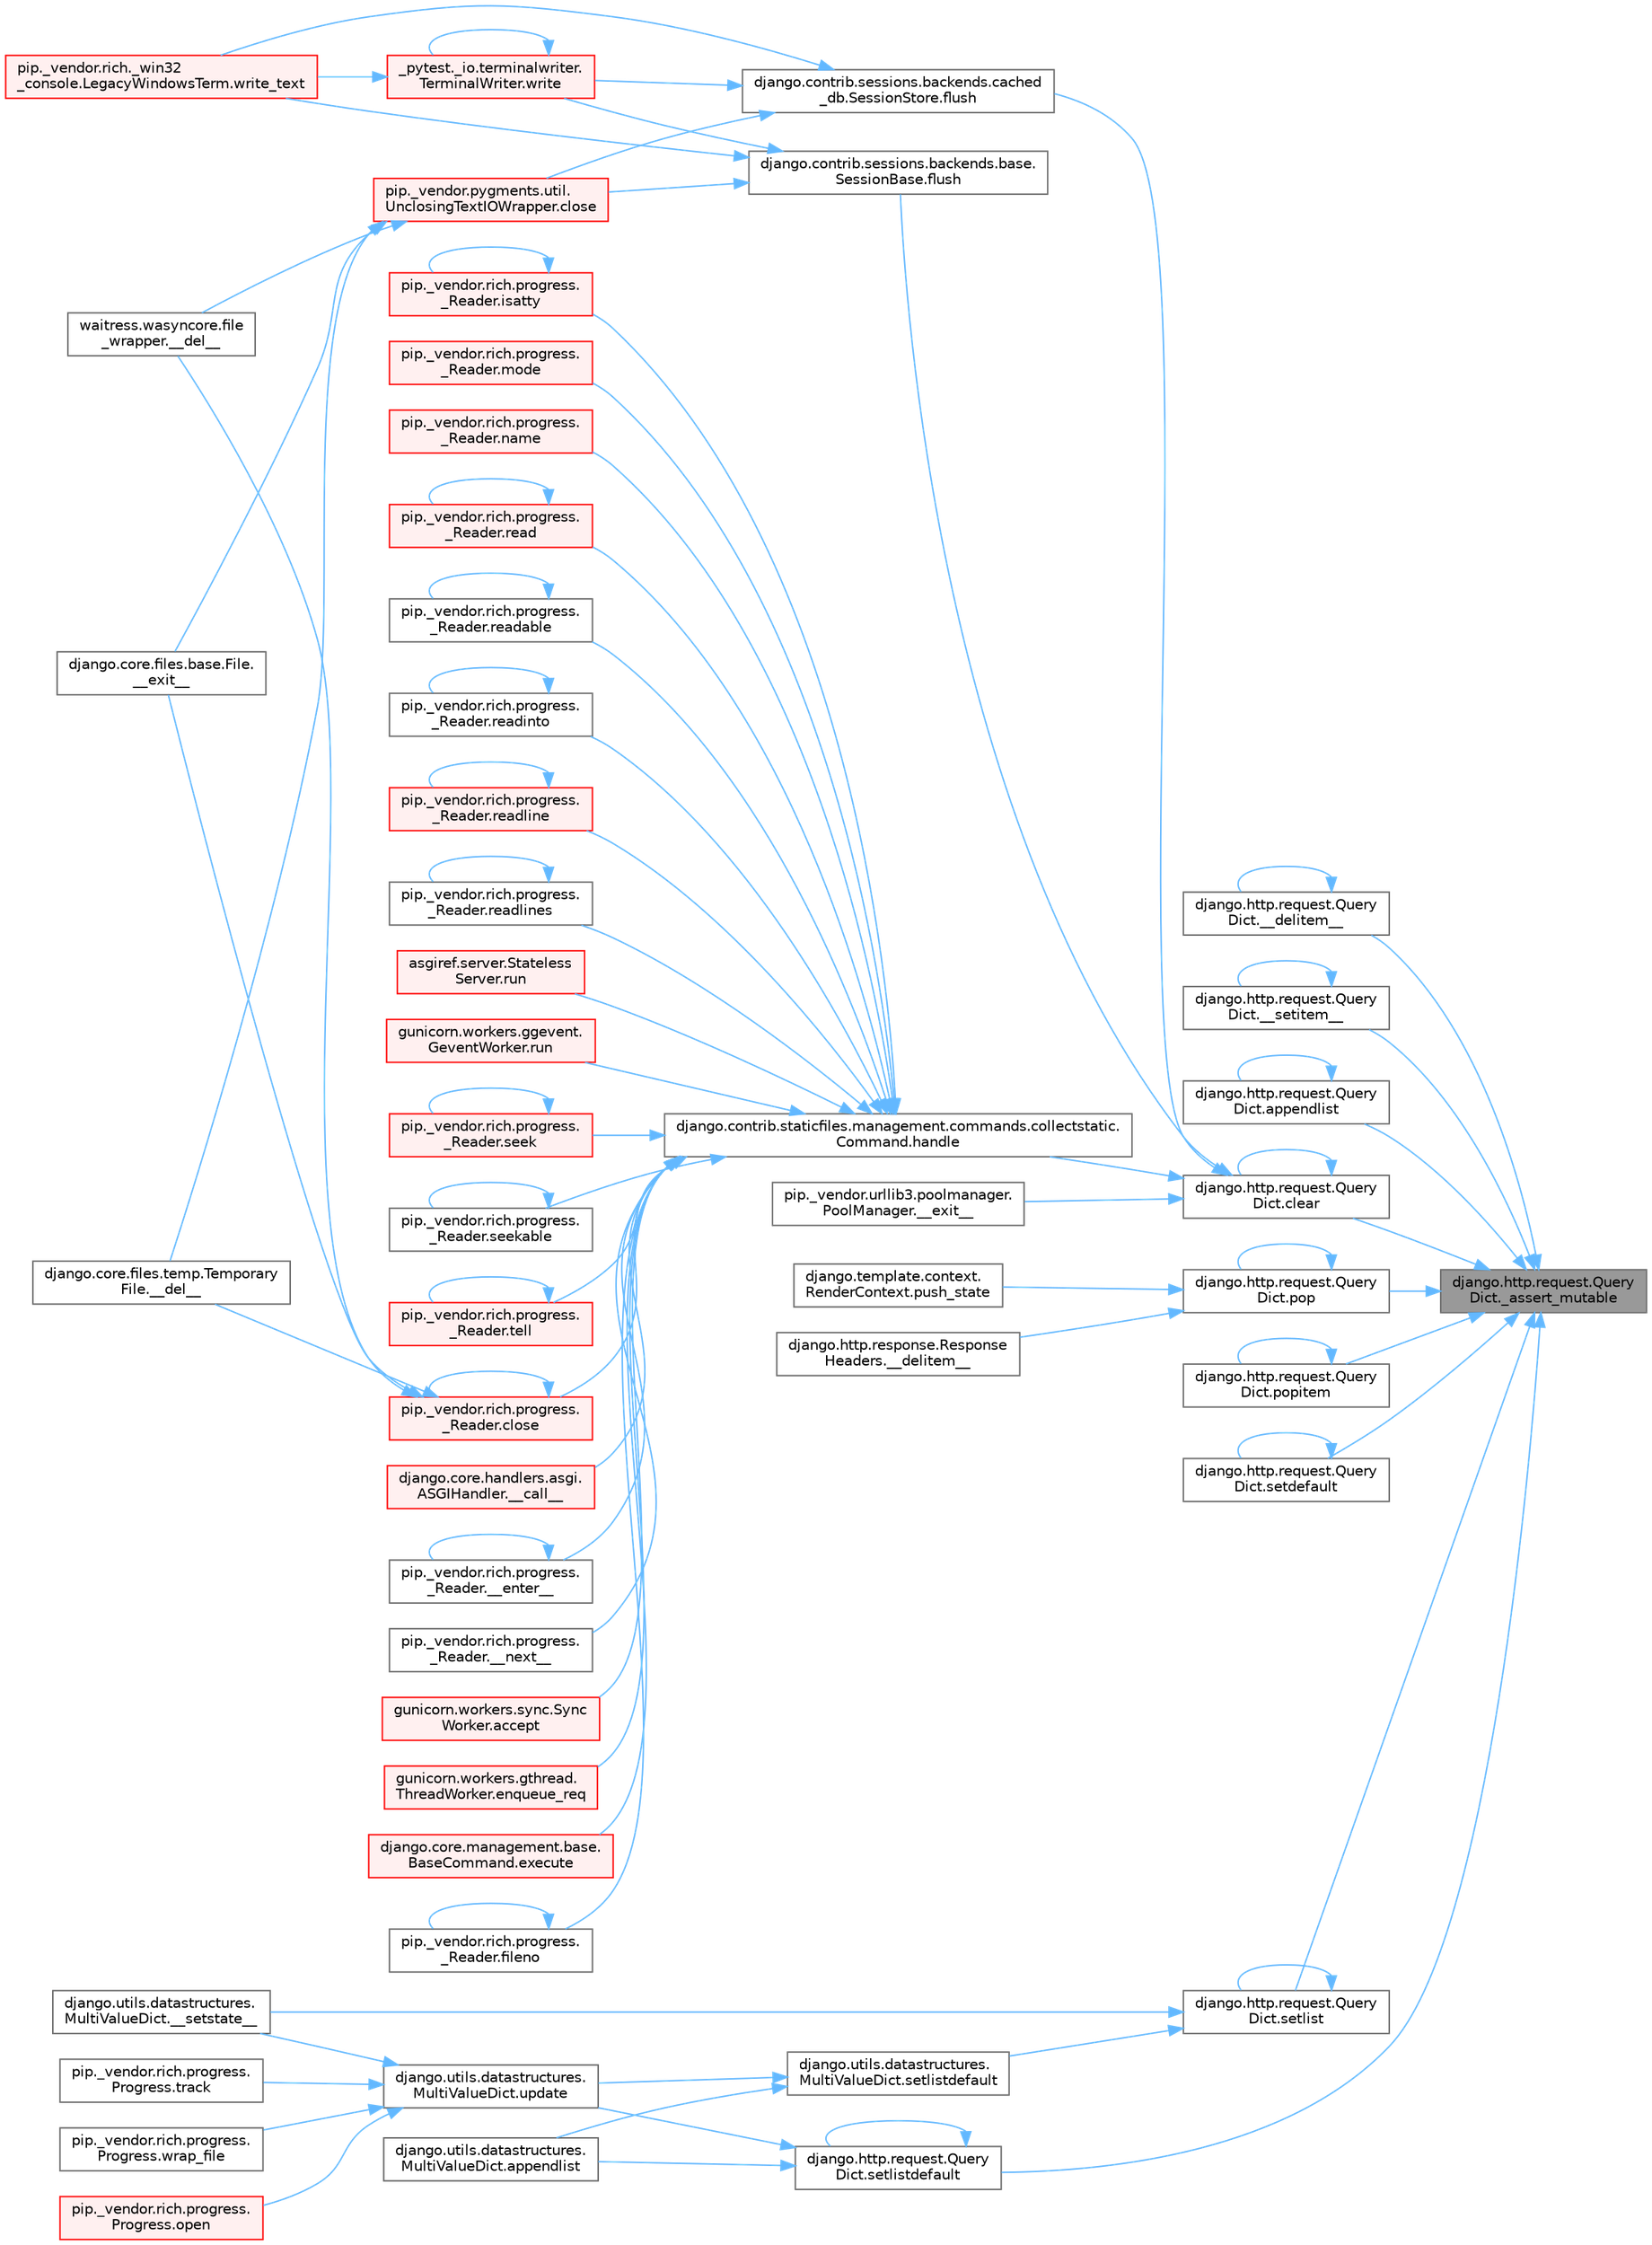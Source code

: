 digraph "django.http.request.QueryDict._assert_mutable"
{
 // LATEX_PDF_SIZE
  bgcolor="transparent";
  edge [fontname=Helvetica,fontsize=10,labelfontname=Helvetica,labelfontsize=10];
  node [fontname=Helvetica,fontsize=10,shape=box,height=0.2,width=0.4];
  rankdir="RL";
  Node1 [id="Node000001",label="django.http.request.Query\lDict._assert_mutable",height=0.2,width=0.4,color="gray40", fillcolor="grey60", style="filled", fontcolor="black",tooltip=" "];
  Node1 -> Node2 [id="edge1_Node000001_Node000002",dir="back",color="steelblue1",style="solid",tooltip=" "];
  Node2 [id="Node000002",label="django.http.request.Query\lDict.__delitem__",height=0.2,width=0.4,color="grey40", fillcolor="white", style="filled",URL="$classdjango_1_1http_1_1request_1_1_query_dict.html#a5448fca8285755f4dfd50410ab0db155",tooltip=" "];
  Node2 -> Node2 [id="edge2_Node000002_Node000002",dir="back",color="steelblue1",style="solid",tooltip=" "];
  Node1 -> Node3 [id="edge3_Node000001_Node000003",dir="back",color="steelblue1",style="solid",tooltip=" "];
  Node3 [id="Node000003",label="django.http.request.Query\lDict.__setitem__",height=0.2,width=0.4,color="grey40", fillcolor="white", style="filled",URL="$classdjango_1_1http_1_1request_1_1_query_dict.html#a70f84ca0689c6b0e21529ce4c8373c4b",tooltip=" "];
  Node3 -> Node3 [id="edge4_Node000003_Node000003",dir="back",color="steelblue1",style="solid",tooltip=" "];
  Node1 -> Node4 [id="edge5_Node000001_Node000004",dir="back",color="steelblue1",style="solid",tooltip=" "];
  Node4 [id="Node000004",label="django.http.request.Query\lDict.appendlist",height=0.2,width=0.4,color="grey40", fillcolor="white", style="filled",URL="$classdjango_1_1http_1_1request_1_1_query_dict.html#a7758a15670a3386deea57711a62f52fc",tooltip=" "];
  Node4 -> Node4 [id="edge6_Node000004_Node000004",dir="back",color="steelblue1",style="solid",tooltip=" "];
  Node1 -> Node5 [id="edge7_Node000001_Node000005",dir="back",color="steelblue1",style="solid",tooltip=" "];
  Node5 [id="Node000005",label="django.http.request.Query\lDict.clear",height=0.2,width=0.4,color="grey40", fillcolor="white", style="filled",URL="$classdjango_1_1http_1_1request_1_1_query_dict.html#a4493c6f63cb878cb379efa44fea5722f",tooltip=" "];
  Node5 -> Node6 [id="edge8_Node000005_Node000006",dir="back",color="steelblue1",style="solid",tooltip=" "];
  Node6 [id="Node000006",label="pip._vendor.urllib3.poolmanager.\lPoolManager.__exit__",height=0.2,width=0.4,color="grey40", fillcolor="white", style="filled",URL="$classpip_1_1__vendor_1_1urllib3_1_1poolmanager_1_1_pool_manager.html#a75163405928e50c780bcbf8921907136",tooltip=" "];
  Node5 -> Node5 [id="edge9_Node000005_Node000005",dir="back",color="steelblue1",style="solid",tooltip=" "];
  Node5 -> Node7 [id="edge10_Node000005_Node000007",dir="back",color="steelblue1",style="solid",tooltip=" "];
  Node7 [id="Node000007",label="django.contrib.sessions.backends.base.\lSessionBase.flush",height=0.2,width=0.4,color="grey40", fillcolor="white", style="filled",URL="$classdjango_1_1contrib_1_1sessions_1_1backends_1_1base_1_1_session_base.html#a915ab38003d5f0be1ce9f849583910bb",tooltip=" "];
  Node7 -> Node8 [id="edge11_Node000007_Node000008",dir="back",color="steelblue1",style="solid",tooltip=" "];
  Node8 [id="Node000008",label="pip._vendor.pygments.util.\lUnclosingTextIOWrapper.close",height=0.2,width=0.4,color="red", fillcolor="#FFF0F0", style="filled",URL="$classpip_1_1__vendor_1_1pygments_1_1util_1_1_unclosing_text_i_o_wrapper.html#a8b7334932e365946b03244a148e50846",tooltip=" "];
  Node8 -> Node9 [id="edge12_Node000008_Node000009",dir="back",color="steelblue1",style="solid",tooltip=" "];
  Node9 [id="Node000009",label="django.core.files.temp.Temporary\lFile.__del__",height=0.2,width=0.4,color="grey40", fillcolor="white", style="filled",URL="$classdjango_1_1core_1_1files_1_1temp_1_1_temporary_file.html#a95809e90e91ff4f43e62813734a1ff5f",tooltip=" "];
  Node8 -> Node10 [id="edge13_Node000008_Node000010",dir="back",color="steelblue1",style="solid",tooltip=" "];
  Node10 [id="Node000010",label="waitress.wasyncore.file\l_wrapper.__del__",height=0.2,width=0.4,color="grey40", fillcolor="white", style="filled",URL="$classwaitress_1_1wasyncore_1_1file__wrapper.html#a4e25ecc24a6210bc5e295c433e632780",tooltip=" "];
  Node8 -> Node11 [id="edge14_Node000008_Node000011",dir="back",color="steelblue1",style="solid",tooltip=" "];
  Node11 [id="Node000011",label="django.core.files.base.File.\l__exit__",height=0.2,width=0.4,color="grey40", fillcolor="white", style="filled",URL="$classdjango_1_1core_1_1files_1_1base_1_1_file.html#ae0b1191c5014d84fee107227495e239c",tooltip=" "];
  Node7 -> Node171 [id="edge15_Node000007_Node000171",dir="back",color="steelblue1",style="solid",tooltip=" "];
  Node171 [id="Node000171",label="_pytest._io.terminalwriter.\lTerminalWriter.write",height=0.2,width=0.4,color="red", fillcolor="#FFF0F0", style="filled",URL="$class__pytest_1_1__io_1_1terminalwriter_1_1_terminal_writer.html#ab011b237aec5bafbe3761ee6eceaa5b1",tooltip=" "];
  Node171 -> Node171 [id="edge16_Node000171_Node000171",dir="back",color="steelblue1",style="solid",tooltip=" "];
  Node171 -> Node663 [id="edge17_Node000171_Node000663",dir="back",color="steelblue1",style="solid",tooltip=" "];
  Node663 [id="Node000663",label="pip._vendor.rich._win32\l_console.LegacyWindowsTerm.write_text",height=0.2,width=0.4,color="red", fillcolor="#FFF0F0", style="filled",URL="$classpip_1_1__vendor_1_1rich_1_1__win32__console_1_1_legacy_windows_term.html#a285165149598e15cac2caf4d03385612",tooltip=" "];
  Node7 -> Node663 [id="edge18_Node000007_Node000663",dir="back",color="steelblue1",style="solid",tooltip=" "];
  Node5 -> Node170 [id="edge19_Node000005_Node000170",dir="back",color="steelblue1",style="solid",tooltip=" "];
  Node170 [id="Node000170",label="django.contrib.sessions.backends.cached\l_db.SessionStore.flush",height=0.2,width=0.4,color="grey40", fillcolor="white", style="filled",URL="$classdjango_1_1contrib_1_1sessions_1_1backends_1_1cached__db_1_1_session_store.html#a6df5f77231b222833b8d76f1a4b0c57d",tooltip=" "];
  Node170 -> Node8 [id="edge20_Node000170_Node000008",dir="back",color="steelblue1",style="solid",tooltip=" "];
  Node170 -> Node171 [id="edge21_Node000170_Node000171",dir="back",color="steelblue1",style="solid",tooltip=" "];
  Node170 -> Node663 [id="edge22_Node000170_Node000663",dir="back",color="steelblue1",style="solid",tooltip=" "];
  Node5 -> Node156 [id="edge23_Node000005_Node000156",dir="back",color="steelblue1",style="solid",tooltip=" "];
  Node156 [id="Node000156",label="django.contrib.staticfiles.management.commands.collectstatic.\lCommand.handle",height=0.2,width=0.4,color="grey40", fillcolor="white", style="filled",URL="$classdjango_1_1contrib_1_1staticfiles_1_1management_1_1commands_1_1collectstatic_1_1_command.html#a77042fe151f5e5c26990bdd187c9f21e",tooltip=" "];
  Node156 -> Node157 [id="edge24_Node000156_Node000157",dir="back",color="steelblue1",style="solid",tooltip=" "];
  Node157 [id="Node000157",label="django.core.handlers.asgi.\lASGIHandler.__call__",height=0.2,width=0.4,color="red", fillcolor="#FFF0F0", style="filled",URL="$classdjango_1_1core_1_1handlers_1_1asgi_1_1_a_s_g_i_handler.html#a22b4781bb9089ff078a3e64dd2f48dce",tooltip=" "];
  Node156 -> Node158 [id="edge25_Node000156_Node000158",dir="back",color="steelblue1",style="solid",tooltip=" "];
  Node158 [id="Node000158",label="pip._vendor.rich.progress.\l_Reader.__enter__",height=0.2,width=0.4,color="grey40", fillcolor="white", style="filled",URL="$classpip_1_1__vendor_1_1rich_1_1progress_1_1___reader.html#a9c3bb756d7d5d66aa484c6d25fef6d8a",tooltip=" "];
  Node158 -> Node158 [id="edge26_Node000158_Node000158",dir="back",color="steelblue1",style="solid",tooltip=" "];
  Node156 -> Node159 [id="edge27_Node000156_Node000159",dir="back",color="steelblue1",style="solid",tooltip=" "];
  Node159 [id="Node000159",label="pip._vendor.rich.progress.\l_Reader.__next__",height=0.2,width=0.4,color="grey40", fillcolor="white", style="filled",URL="$classpip_1_1__vendor_1_1rich_1_1progress_1_1___reader.html#a9434dfa9ada5623d6fb72996bf354ffe",tooltip=" "];
  Node156 -> Node160 [id="edge28_Node000156_Node000160",dir="back",color="steelblue1",style="solid",tooltip=" "];
  Node160 [id="Node000160",label="gunicorn.workers.sync.Sync\lWorker.accept",height=0.2,width=0.4,color="red", fillcolor="#FFF0F0", style="filled",URL="$classgunicorn_1_1workers_1_1sync_1_1_sync_worker.html#a9b2f1e8d68bbd5233578ace2685952b3",tooltip=" "];
  Node156 -> Node163 [id="edge29_Node000156_Node000163",dir="back",color="steelblue1",style="solid",tooltip=" "];
  Node163 [id="Node000163",label="pip._vendor.rich.progress.\l_Reader.close",height=0.2,width=0.4,color="red", fillcolor="#FFF0F0", style="filled",URL="$classpip_1_1__vendor_1_1rich_1_1progress_1_1___reader.html#a6c0b1964d885972a97a12a9ac01d23e8",tooltip=" "];
  Node163 -> Node9 [id="edge30_Node000163_Node000009",dir="back",color="steelblue1",style="solid",tooltip=" "];
  Node163 -> Node10 [id="edge31_Node000163_Node000010",dir="back",color="steelblue1",style="solid",tooltip=" "];
  Node163 -> Node11 [id="edge32_Node000163_Node000011",dir="back",color="steelblue1",style="solid",tooltip=" "];
  Node163 -> Node163 [id="edge33_Node000163_Node000163",dir="back",color="steelblue1",style="solid",tooltip=" "];
  Node156 -> Node929 [id="edge34_Node000156_Node000929",dir="back",color="steelblue1",style="solid",tooltip=" "];
  Node929 [id="Node000929",label="gunicorn.workers.gthread.\lThreadWorker.enqueue_req",height=0.2,width=0.4,color="red", fillcolor="#FFF0F0", style="filled",URL="$classgunicorn_1_1workers_1_1gthread_1_1_thread_worker.html#a8d2981740d79747639e152d9e9632964",tooltip=" "];
  Node156 -> Node926 [id="edge35_Node000156_Node000926",dir="back",color="steelblue1",style="solid",tooltip=" "];
  Node926 [id="Node000926",label="django.core.management.base.\lBaseCommand.execute",height=0.2,width=0.4,color="red", fillcolor="#FFF0F0", style="filled",URL="$classdjango_1_1core_1_1management_1_1base_1_1_base_command.html#a5621c1fb51be6a2deff6777d90c25ee0",tooltip=" "];
  Node156 -> Node932 [id="edge36_Node000156_Node000932",dir="back",color="steelblue1",style="solid",tooltip=" "];
  Node932 [id="Node000932",label="pip._vendor.rich.progress.\l_Reader.fileno",height=0.2,width=0.4,color="grey40", fillcolor="white", style="filled",URL="$classpip_1_1__vendor_1_1rich_1_1progress_1_1___reader.html#a5fae85546bcfb15e2144c108bb31b59c",tooltip=" "];
  Node932 -> Node932 [id="edge37_Node000932_Node000932",dir="back",color="steelblue1",style="solid",tooltip=" "];
  Node156 -> Node933 [id="edge38_Node000156_Node000933",dir="back",color="steelblue1",style="solid",tooltip=" "];
  Node933 [id="Node000933",label="pip._vendor.rich.progress.\l_Reader.isatty",height=0.2,width=0.4,color="red", fillcolor="#FFF0F0", style="filled",URL="$classpip_1_1__vendor_1_1rich_1_1progress_1_1___reader.html#a25008b04de43b80685677bd476ebb238",tooltip=" "];
  Node933 -> Node933 [id="edge39_Node000933_Node000933",dir="back",color="steelblue1",style="solid",tooltip=" "];
  Node156 -> Node936 [id="edge40_Node000156_Node000936",dir="back",color="steelblue1",style="solid",tooltip=" "];
  Node936 [id="Node000936",label="pip._vendor.rich.progress.\l_Reader.mode",height=0.2,width=0.4,color="red", fillcolor="#FFF0F0", style="filled",URL="$classpip_1_1__vendor_1_1rich_1_1progress_1_1___reader.html#a744eab5dc9ede10fd26932ecf9ccbddc",tooltip=" "];
  Node156 -> Node943 [id="edge41_Node000156_Node000943",dir="back",color="steelblue1",style="solid",tooltip=" "];
  Node943 [id="Node000943",label="pip._vendor.rich.progress.\l_Reader.name",height=0.2,width=0.4,color="red", fillcolor="#FFF0F0", style="filled",URL="$classpip_1_1__vendor_1_1rich_1_1progress_1_1___reader.html#a545f897ce86cf3e798598cb200357c13",tooltip=" "];
  Node156 -> Node1059 [id="edge42_Node000156_Node001059",dir="back",color="steelblue1",style="solid",tooltip=" "];
  Node1059 [id="Node001059",label="pip._vendor.rich.progress.\l_Reader.read",height=0.2,width=0.4,color="red", fillcolor="#FFF0F0", style="filled",URL="$classpip_1_1__vendor_1_1rich_1_1progress_1_1___reader.html#abc9a19c1ccc4057e665996a500814420",tooltip=" "];
  Node1059 -> Node1059 [id="edge43_Node001059_Node001059",dir="back",color="steelblue1",style="solid",tooltip=" "];
  Node156 -> Node1060 [id="edge44_Node000156_Node001060",dir="back",color="steelblue1",style="solid",tooltip=" "];
  Node1060 [id="Node001060",label="pip._vendor.rich.progress.\l_Reader.readable",height=0.2,width=0.4,color="grey40", fillcolor="white", style="filled",URL="$classpip_1_1__vendor_1_1rich_1_1progress_1_1___reader.html#a597c6d895bd8070977827445f65524ea",tooltip=" "];
  Node1060 -> Node1060 [id="edge45_Node001060_Node001060",dir="back",color="steelblue1",style="solid",tooltip=" "];
  Node156 -> Node1061 [id="edge46_Node000156_Node001061",dir="back",color="steelblue1",style="solid",tooltip=" "];
  Node1061 [id="Node001061",label="pip._vendor.rich.progress.\l_Reader.readinto",height=0.2,width=0.4,color="grey40", fillcolor="white", style="filled",URL="$classpip_1_1__vendor_1_1rich_1_1progress_1_1___reader.html#a10a6b416f687bc74dfd4a16e210733fd",tooltip=" "];
  Node1061 -> Node1061 [id="edge47_Node001061_Node001061",dir="back",color="steelblue1",style="solid",tooltip=" "];
  Node156 -> Node1062 [id="edge48_Node000156_Node001062",dir="back",color="steelblue1",style="solid",tooltip=" "];
  Node1062 [id="Node001062",label="pip._vendor.rich.progress.\l_Reader.readline",height=0.2,width=0.4,color="red", fillcolor="#FFF0F0", style="filled",URL="$classpip_1_1__vendor_1_1rich_1_1progress_1_1___reader.html#ae214b8896d240d33ed0d1e03b8134107",tooltip=" "];
  Node1062 -> Node1062 [id="edge49_Node001062_Node001062",dir="back",color="steelblue1",style="solid",tooltip=" "];
  Node156 -> Node1066 [id="edge50_Node000156_Node001066",dir="back",color="steelblue1",style="solid",tooltip=" "];
  Node1066 [id="Node001066",label="pip._vendor.rich.progress.\l_Reader.readlines",height=0.2,width=0.4,color="grey40", fillcolor="white", style="filled",URL="$classpip_1_1__vendor_1_1rich_1_1progress_1_1___reader.html#a36448a9abb78b99bc05fa66433015f3a",tooltip=" "];
  Node1066 -> Node1066 [id="edge51_Node001066_Node001066",dir="back",color="steelblue1",style="solid",tooltip=" "];
  Node156 -> Node1067 [id="edge52_Node000156_Node001067",dir="back",color="steelblue1",style="solid",tooltip=" "];
  Node1067 [id="Node001067",label="asgiref.server.Stateless\lServer.run",height=0.2,width=0.4,color="red", fillcolor="#FFF0F0", style="filled",URL="$classasgiref_1_1server_1_1_stateless_server.html#a60ad300a082526eea5c1b2df64c4e793",tooltip="Mainloop and handling."];
  Node156 -> Node276 [id="edge53_Node000156_Node000276",dir="back",color="steelblue1",style="solid",tooltip=" "];
  Node276 [id="Node000276",label="gunicorn.workers.ggevent.\lGeventWorker.run",height=0.2,width=0.4,color="red", fillcolor="#FFF0F0", style="filled",URL="$classgunicorn_1_1workers_1_1ggevent_1_1_gevent_worker.html#a0d8ffe6d6db44cfe8310ccf5643506ee",tooltip=" "];
  Node156 -> Node1068 [id="edge54_Node000156_Node001068",dir="back",color="steelblue1",style="solid",tooltip=" "];
  Node1068 [id="Node001068",label="pip._vendor.rich.progress.\l_Reader.seek",height=0.2,width=0.4,color="red", fillcolor="#FFF0F0", style="filled",URL="$classpip_1_1__vendor_1_1rich_1_1progress_1_1___reader.html#a8577bcef22b050ec6d7b7cb2ce1b9053",tooltip=" "];
  Node1068 -> Node1068 [id="edge55_Node001068_Node001068",dir="back",color="steelblue1",style="solid",tooltip=" "];
  Node156 -> Node1593 [id="edge56_Node000156_Node001593",dir="back",color="steelblue1",style="solid",tooltip=" "];
  Node1593 [id="Node001593",label="pip._vendor.rich.progress.\l_Reader.seekable",height=0.2,width=0.4,color="grey40", fillcolor="white", style="filled",URL="$classpip_1_1__vendor_1_1rich_1_1progress_1_1___reader.html#a3de43f328570e813a05b1dcc07813f5b",tooltip=" "];
  Node1593 -> Node1593 [id="edge57_Node001593_Node001593",dir="back",color="steelblue1",style="solid",tooltip=" "];
  Node156 -> Node1594 [id="edge58_Node000156_Node001594",dir="back",color="steelblue1",style="solid",tooltip=" "];
  Node1594 [id="Node001594",label="pip._vendor.rich.progress.\l_Reader.tell",height=0.2,width=0.4,color="red", fillcolor="#FFF0F0", style="filled",URL="$classpip_1_1__vendor_1_1rich_1_1progress_1_1___reader.html#a4ec4039f47700772d40242efb68da47e",tooltip=" "];
  Node1594 -> Node1594 [id="edge59_Node001594_Node001594",dir="back",color="steelblue1",style="solid",tooltip=" "];
  Node1 -> Node3183 [id="edge60_Node000001_Node003183",dir="back",color="steelblue1",style="solid",tooltip=" "];
  Node3183 [id="Node003183",label="django.http.request.Query\lDict.pop",height=0.2,width=0.4,color="grey40", fillcolor="white", style="filled",URL="$classdjango_1_1http_1_1request_1_1_query_dict.html#a8b94656c1ea130cb71c2d5735bde406f",tooltip=" "];
  Node3183 -> Node3020 [id="edge61_Node003183_Node003020",dir="back",color="steelblue1",style="solid",tooltip=" "];
  Node3020 [id="Node003020",label="django.http.response.Response\lHeaders.__delitem__",height=0.2,width=0.4,color="grey40", fillcolor="white", style="filled",URL="$classdjango_1_1http_1_1response_1_1_response_headers.html#a38c4839f662420a39a8afd88d0214df8",tooltip=" "];
  Node3183 -> Node3183 [id="edge62_Node003183_Node003183",dir="back",color="steelblue1",style="solid",tooltip=" "];
  Node3183 -> Node817 [id="edge63_Node003183_Node000817",dir="back",color="steelblue1",style="solid",tooltip=" "];
  Node817 [id="Node000817",label="django.template.context.\lRenderContext.push_state",height=0.2,width=0.4,color="grey40", fillcolor="white", style="filled",URL="$classdjango_1_1template_1_1context_1_1_render_context.html#a5b49e0fc0a1558a1ea026a466f7798d7",tooltip=" "];
  Node1 -> Node3184 [id="edge64_Node000001_Node003184",dir="back",color="steelblue1",style="solid",tooltip=" "];
  Node3184 [id="Node003184",label="django.http.request.Query\lDict.popitem",height=0.2,width=0.4,color="grey40", fillcolor="white", style="filled",URL="$classdjango_1_1http_1_1request_1_1_query_dict.html#a93bd66048ae63e660d25623c0659e9e8",tooltip=" "];
  Node3184 -> Node3184 [id="edge65_Node003184_Node003184",dir="back",color="steelblue1",style="solid",tooltip=" "];
  Node1 -> Node3185 [id="edge66_Node000001_Node003185",dir="back",color="steelblue1",style="solid",tooltip=" "];
  Node3185 [id="Node003185",label="django.http.request.Query\lDict.setdefault",height=0.2,width=0.4,color="grey40", fillcolor="white", style="filled",URL="$classdjango_1_1http_1_1request_1_1_query_dict.html#a3db32e634b3be62d5dc9392a2435e4c9",tooltip=" "];
  Node3185 -> Node3185 [id="edge67_Node003185_Node003185",dir="back",color="steelblue1",style="solid",tooltip=" "];
  Node1 -> Node3186 [id="edge68_Node000001_Node003186",dir="back",color="steelblue1",style="solid",tooltip=" "];
  Node3186 [id="Node003186",label="django.http.request.Query\lDict.setlist",height=0.2,width=0.4,color="grey40", fillcolor="white", style="filled",URL="$classdjango_1_1http_1_1request_1_1_query_dict.html#a73120fadf7ee88cfb82a23ee0c35c1b8",tooltip=" "];
  Node3186 -> Node3187 [id="edge69_Node003186_Node003187",dir="back",color="steelblue1",style="solid",tooltip=" "];
  Node3187 [id="Node003187",label="django.utils.datastructures.\lMultiValueDict.__setstate__",height=0.2,width=0.4,color="grey40", fillcolor="white", style="filled",URL="$classdjango_1_1utils_1_1datastructures_1_1_multi_value_dict.html#a8ec299e53eb438c9c4b4e891f0d1ee8e",tooltip=" "];
  Node3186 -> Node3186 [id="edge70_Node003186_Node003186",dir="back",color="steelblue1",style="solid",tooltip=" "];
  Node3186 -> Node3188 [id="edge71_Node003186_Node003188",dir="back",color="steelblue1",style="solid",tooltip=" "];
  Node3188 [id="Node003188",label="django.utils.datastructures.\lMultiValueDict.setlistdefault",height=0.2,width=0.4,color="grey40", fillcolor="white", style="filled",URL="$classdjango_1_1utils_1_1datastructures_1_1_multi_value_dict.html#a191bacf4fa4be27b34a9f45615daeb0b",tooltip=" "];
  Node3188 -> Node3189 [id="edge72_Node003188_Node003189",dir="back",color="steelblue1",style="solid",tooltip=" "];
  Node3189 [id="Node003189",label="django.utils.datastructures.\lMultiValueDict.appendlist",height=0.2,width=0.4,color="grey40", fillcolor="white", style="filled",URL="$classdjango_1_1utils_1_1datastructures_1_1_multi_value_dict.html#a3841ab86c929edd22789d2305fb52a85",tooltip=" "];
  Node3188 -> Node3190 [id="edge73_Node003188_Node003190",dir="back",color="steelblue1",style="solid",tooltip=" "];
  Node3190 [id="Node003190",label="django.utils.datastructures.\lMultiValueDict.update",height=0.2,width=0.4,color="grey40", fillcolor="white", style="filled",URL="$classdjango_1_1utils_1_1datastructures_1_1_multi_value_dict.html#adb334f967b909885c14e439be6090ed9",tooltip=" "];
  Node3190 -> Node3187 [id="edge74_Node003190_Node003187",dir="back",color="steelblue1",style="solid",tooltip=" "];
  Node3190 -> Node52 [id="edge75_Node003190_Node000052",dir="back",color="steelblue1",style="solid",tooltip=" "];
  Node52 [id="Node000052",label="pip._vendor.rich.progress.\lProgress.open",height=0.2,width=0.4,color="red", fillcolor="#FFF0F0", style="filled",URL="$classpip_1_1__vendor_1_1rich_1_1progress_1_1_progress.html#a204bface9fc63d04e72844b751bcd8e3",tooltip=" "];
  Node3190 -> Node590 [id="edge76_Node003190_Node000590",dir="back",color="steelblue1",style="solid",tooltip=" "];
  Node590 [id="Node000590",label="pip._vendor.rich.progress.\lProgress.track",height=0.2,width=0.4,color="grey40", fillcolor="white", style="filled",URL="$classpip_1_1__vendor_1_1rich_1_1progress_1_1_progress.html#aee9ea5592b98f74ebb5acb76bc499601",tooltip=" "];
  Node3190 -> Node591 [id="edge77_Node003190_Node000591",dir="back",color="steelblue1",style="solid",tooltip=" "];
  Node591 [id="Node000591",label="pip._vendor.rich.progress.\lProgress.wrap_file",height=0.2,width=0.4,color="grey40", fillcolor="white", style="filled",URL="$classpip_1_1__vendor_1_1rich_1_1progress_1_1_progress.html#a53efbf901b66a0000b6d3fd0c53250be",tooltip=" "];
  Node1 -> Node3191 [id="edge78_Node000001_Node003191",dir="back",color="steelblue1",style="solid",tooltip=" "];
  Node3191 [id="Node003191",label="django.http.request.Query\lDict.setlistdefault",height=0.2,width=0.4,color="grey40", fillcolor="white", style="filled",URL="$classdjango_1_1http_1_1request_1_1_query_dict.html#a23e0782013387167903b62761deb9e16",tooltip=" "];
  Node3191 -> Node3189 [id="edge79_Node003191_Node003189",dir="back",color="steelblue1",style="solid",tooltip=" "];
  Node3191 -> Node3191 [id="edge80_Node003191_Node003191",dir="back",color="steelblue1",style="solid",tooltip=" "];
  Node3191 -> Node3190 [id="edge81_Node003191_Node003190",dir="back",color="steelblue1",style="solid",tooltip=" "];
}
